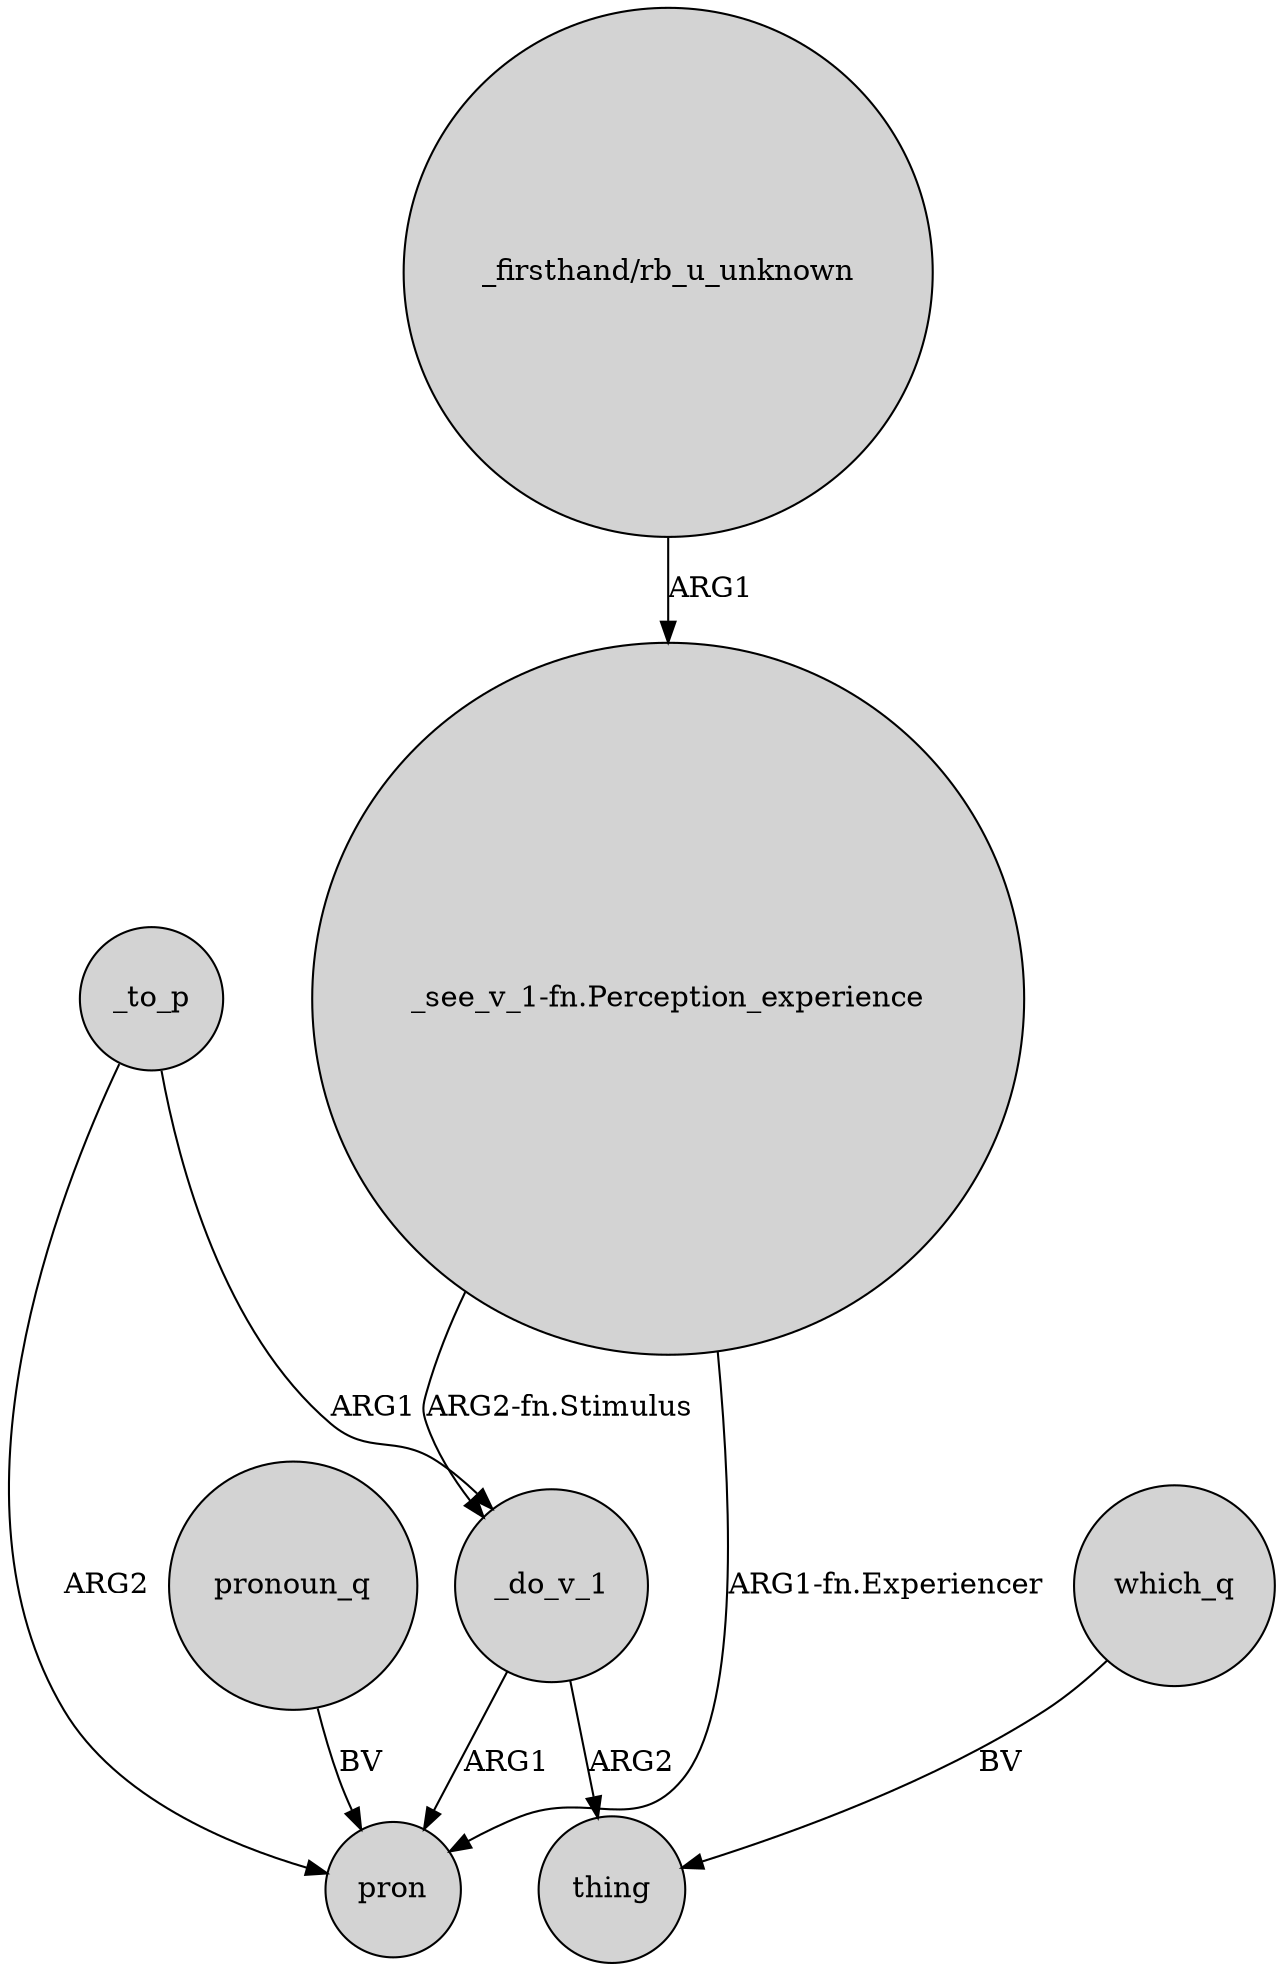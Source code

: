 digraph {
	node [shape=circle style=filled]
	_to_p -> _do_v_1 [label=ARG1]
	_do_v_1 -> pron [label=ARG1]
	_do_v_1 -> thing [label=ARG2]
	"_see_v_1-fn.Perception_experience" -> _do_v_1 [label="ARG2-fn.Stimulus"]
	"_see_v_1-fn.Perception_experience" -> pron [label="ARG1-fn.Experiencer"]
	_to_p -> pron [label=ARG2]
	"_firsthand/rb_u_unknown" -> "_see_v_1-fn.Perception_experience" [label=ARG1]
	which_q -> thing [label=BV]
	pronoun_q -> pron [label=BV]
}
